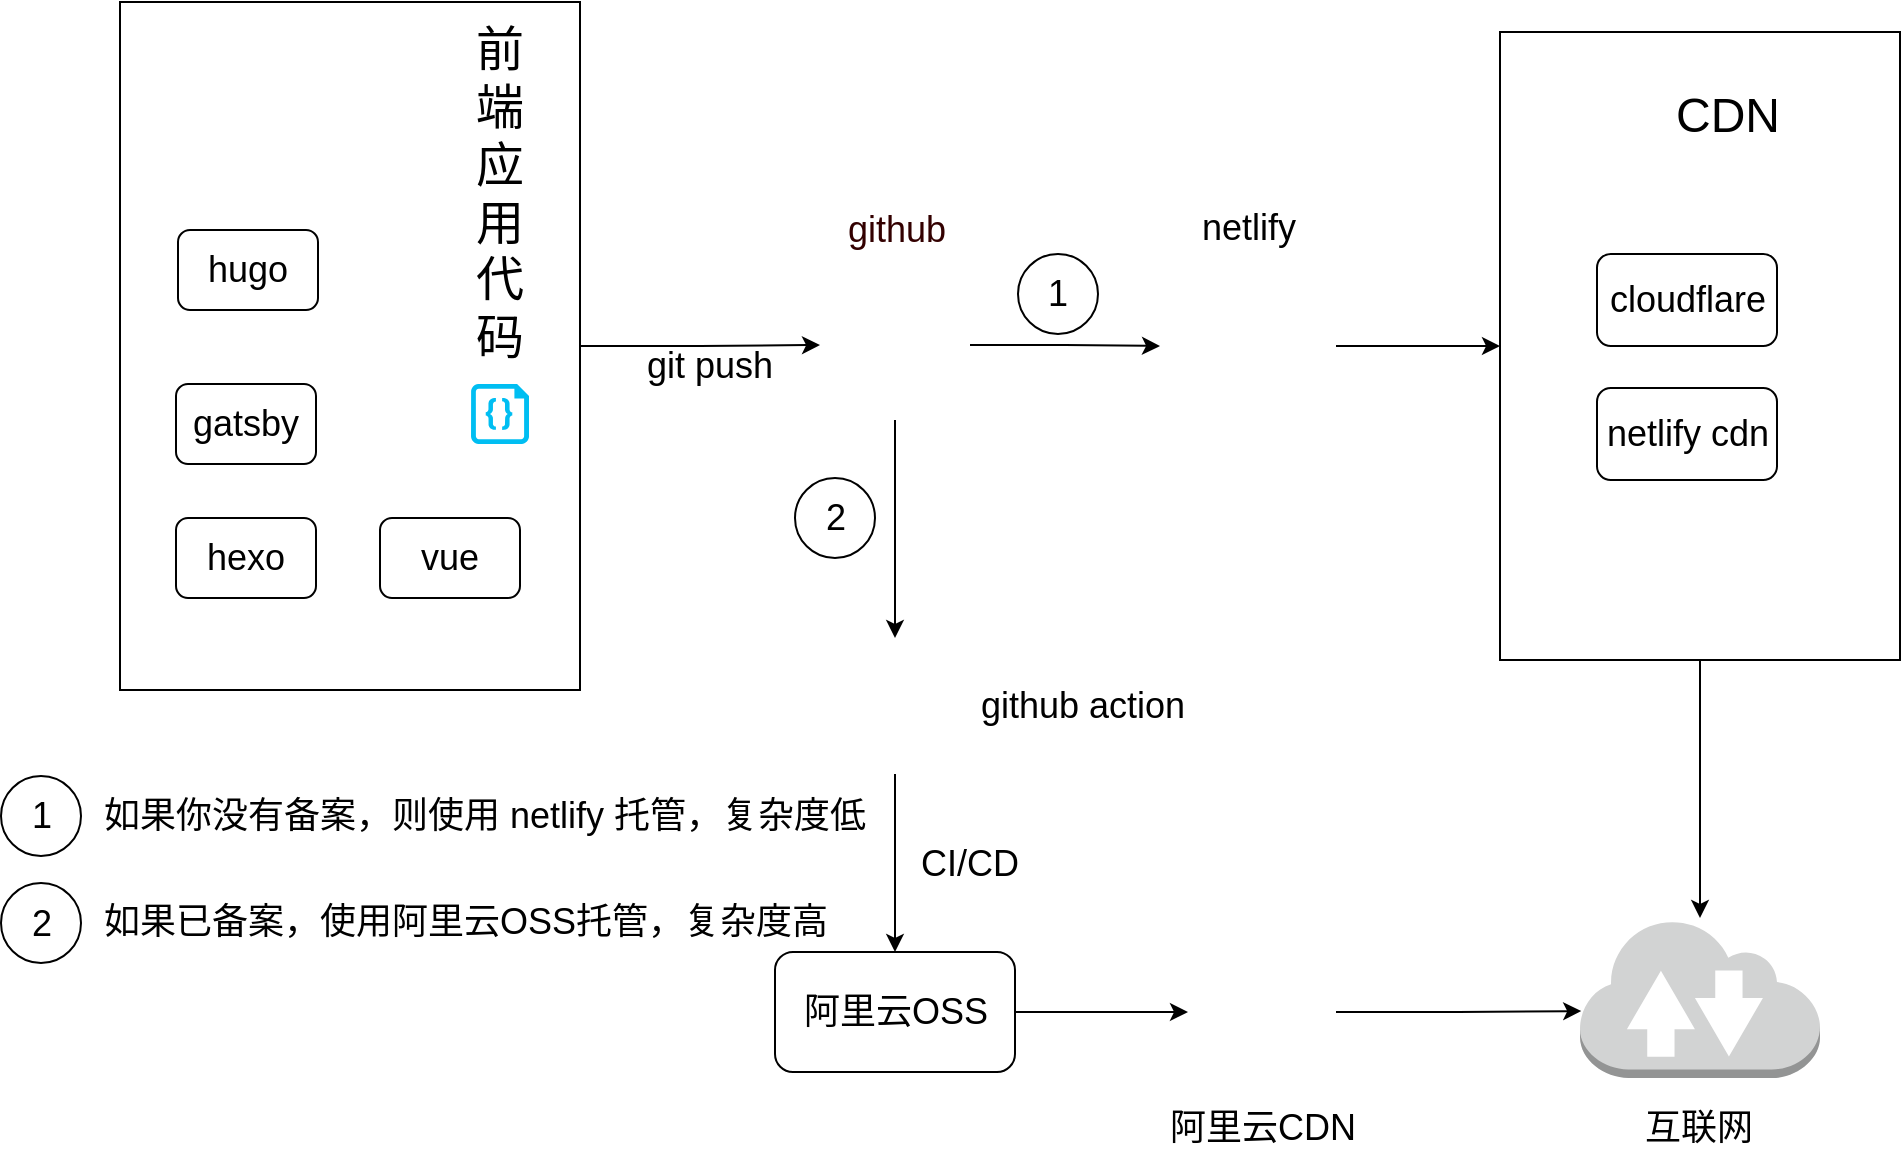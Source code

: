 <mxfile version="12.2.9" type="github" pages="2"><diagram id="lQi_0_H9X7FuWOtR5yGt" name="blog"><mxGraphModel dx="2452" dy="869" grid="1" gridSize="10" guides="1" tooltips="1" connect="1" arrows="1" fold="1" page="1" pageScale="1" pageWidth="827" pageHeight="1169" math="0" shadow="0"><root><mxCell id="0"/><mxCell id="1" parent="0"/><mxCell id="aTuXWHPoaI0MmBF9VbJi-19" style="edgeStyle=orthogonalEdgeStyle;rounded=0;orthogonalLoop=1;jettySize=auto;html=1;exitX=1;exitY=0.5;exitDx=0;exitDy=0;fontColor=#330000;fontSize=18;" edge="1" parent="1" source="aTuXWHPoaI0MmBF9VbJi-8" target="aTuXWHPoaI0MmBF9VbJi-18"><mxGeometry relative="1" as="geometry"/></mxCell><mxCell id="aTuXWHPoaI0MmBF9VbJi-73" style="edgeStyle=orthogonalEdgeStyle;rounded=0;orthogonalLoop=1;jettySize=auto;html=1;exitX=0.5;exitY=1;exitDx=0;exitDy=0;entryX=0.5;entryY=0;entryDx=0;entryDy=0;fontSize=18;fontColor=#000;" edge="1" parent="1" source="aTuXWHPoaI0MmBF9VbJi-8" target="aTuXWHPoaI0MmBF9VbJi-72"><mxGeometry relative="1" as="geometry"/></mxCell><mxCell id="aTuXWHPoaI0MmBF9VbJi-8" value="" style="shape=image;html=1;verticalAlign=top;verticalLabelPosition=bottom;labelBackgroundColor=#ffffff;imageAspect=0;aspect=fixed;image=https://cdn0.iconfinder.com/data/icons/octicons/1024/mark-github-128.png;fontSize=18;fontColor=#330000;" vertex="1" parent="1"><mxGeometry x="310" y="376" width="75" height="75" as="geometry"/></mxCell><mxCell id="aTuXWHPoaI0MmBF9VbJi-28" style="edgeStyle=orthogonalEdgeStyle;rounded=0;orthogonalLoop=1;jettySize=auto;html=1;exitX=1;exitY=0.5;exitDx=0;exitDy=0;entryX=0;entryY=0.5;entryDx=0;entryDy=0;fontSize=18;fontColor=#330000;" edge="1" parent="1" source="aTuXWHPoaI0MmBF9VbJi-18"><mxGeometry relative="1" as="geometry"><mxPoint x="650" y="414" as="targetPoint"/></mxGeometry></mxCell><mxCell id="aTuXWHPoaI0MmBF9VbJi-18" value="" style="shape=image;html=1;verticalAlign=top;verticalLabelPosition=bottom;labelBackgroundColor=#ffffff;imageAspect=0;aspect=fixed;image=https://cdn4.iconfinder.com/data/icons/logos-brands-5/24/netlify-128.png;imageBackground=none;imageBorder=none;fontColor=#330000;fontSize=18;" vertex="1" parent="1"><mxGeometry x="480" y="370" width="88" height="88" as="geometry"/></mxCell><mxCell id="aTuXWHPoaI0MmBF9VbJi-23" value="github" style="text;html=1;align=center;verticalAlign=middle;resizable=0;points=[];;autosize=1;fontSize=18;fontColor=#330000;" vertex="1" parent="1"><mxGeometry x="317.5" y="341" width="60" height="30" as="geometry"/></mxCell><mxCell id="aTuXWHPoaI0MmBF9VbJi-39" style="edgeStyle=orthogonalEdgeStyle;rounded=0;orthogonalLoop=1;jettySize=auto;html=1;exitX=1;exitY=0.5;exitDx=0;exitDy=0;entryX=0;entryY=0.5;entryDx=0;entryDy=0;fontSize=18;fontColor=#FFFF66;" edge="1" parent="1" source="aTuXWHPoaI0MmBF9VbJi-38" target="aTuXWHPoaI0MmBF9VbJi-8"><mxGeometry relative="1" as="geometry"/></mxCell><mxCell id="aTuXWHPoaI0MmBF9VbJi-38" value="" style="rounded=0;whiteSpace=wrap;html=1;fontSize=18;fontColor=#FFFF66;labelBackgroundColor=none;fillColor=none;" vertex="1" parent="1"><mxGeometry x="-40" y="242" width="230" height="344" as="geometry"/></mxCell><mxCell id="aTuXWHPoaI0MmBF9VbJi-40" value="" style="shape=image;html=1;verticalAlign=top;verticalLabelPosition=bottom;labelBackgroundColor=#ffffff;imageAspect=0;aspect=fixed;image=https://cdn4.iconfinder.com/data/icons/logos-3/600/React.js_logo-128.png;fillColor=none;fontSize=18;fontColor=#FFFF66;" vertex="1" parent="1"><mxGeometry x="-10" y="270" width="68" height="68" as="geometry"/></mxCell><mxCell id="aTuXWHPoaI0MmBF9VbJi-42" value="hugo" style="rounded=1;whiteSpace=wrap;html=1;labelBackgroundColor=none;fillColor=none;fontSize=18;fontColor=#000;" vertex="1" parent="1"><mxGeometry x="-11" y="356" width="70" height="40" as="geometry"/></mxCell><mxCell id="aTuXWHPoaI0MmBF9VbJi-44" value="gatsby" style="rounded=1;whiteSpace=wrap;html=1;labelBackgroundColor=none;fillColor=none;fontSize=18;fontColor=#000;" vertex="1" parent="1"><mxGeometry x="-12" y="433" width="70" height="40" as="geometry"/></mxCell><mxCell id="aTuXWHPoaI0MmBF9VbJi-46" value="hexo" style="rounded=1;whiteSpace=wrap;html=1;labelBackgroundColor=none;fillColor=none;fontSize=18;fontColor=#000;" vertex="1" parent="1"><mxGeometry x="-12" y="500" width="70" height="40" as="geometry"/></mxCell><mxCell id="aTuXWHPoaI0MmBF9VbJi-47" value="&lt;font style=&quot;font-size: 24px&quot;&gt;前端应用&lt;br&gt;代码&lt;br&gt;&lt;/font&gt;" style="text;html=1;strokeColor=none;fillColor=none;align=center;verticalAlign=middle;whiteSpace=wrap;rounded=0;labelBackgroundColor=none;fontSize=18;fontColor=#000;" vertex="1" parent="1"><mxGeometry x="130" y="280" width="40" height="116" as="geometry"/></mxCell><mxCell id="aTuXWHPoaI0MmBF9VbJi-48" value="netlify" style="text;html=1;align=center;verticalAlign=middle;resizable=0;points=[];;autosize=1;fontSize=18;fontColor=#000;" vertex="1" parent="1"><mxGeometry x="494" y="340" width="60" height="30" as="geometry"/></mxCell><mxCell id="aTuXWHPoaI0MmBF9VbJi-50" value="" style="shape=image;html=1;verticalAlign=top;verticalLabelPosition=bottom;labelBackgroundColor=#ffffff;imageAspect=0;aspect=fixed;image=https://cdn2.iconfinder.com/data/icons/whcompare-servers-web-hosting/50/cdn-128.png;fillColor=none;fontSize=18;fontColor=#000;" vertex="1" parent="1"><mxGeometry x="670" y="270" width="57" height="57" as="geometry"/></mxCell><mxCell id="aTuXWHPoaI0MmBF9VbJi-51" value="" style="verticalLabelPosition=bottom;html=1;verticalAlign=top;align=center;strokeColor=none;fillColor=#00BEF2;shape=mxgraph.azure.code_file;pointerEvents=1;labelBackgroundColor=none;fontSize=18;fontColor=#000;" vertex="1" parent="1"><mxGeometry x="135.5" y="433" width="29" height="30" as="geometry"/></mxCell><mxCell id="aTuXWHPoaI0MmBF9VbJi-63" style="edgeStyle=orthogonalEdgeStyle;rounded=0;orthogonalLoop=1;jettySize=auto;html=1;exitX=0.5;exitY=1;exitDx=0;exitDy=0;fontSize=18;fontColor=#000;" edge="1" parent="1" source="aTuXWHPoaI0MmBF9VbJi-54" target="aTuXWHPoaI0MmBF9VbJi-62"><mxGeometry relative="1" as="geometry"/></mxCell><mxCell id="aTuXWHPoaI0MmBF9VbJi-54" value="" style="rounded=0;whiteSpace=wrap;html=1;labelBackgroundColor=none;fillColor=none;fontSize=18;fontColor=#000;" vertex="1" parent="1"><mxGeometry x="650" y="257" width="200" height="314" as="geometry"/></mxCell><mxCell id="aTuXWHPoaI0MmBF9VbJi-57" value="&lt;font style=&quot;font-size: 24px&quot;&gt;CDN&lt;/font&gt;" style="text;html=1;strokeColor=none;fillColor=none;align=center;verticalAlign=middle;whiteSpace=wrap;rounded=0;labelBackgroundColor=none;fontSize=18;fontColor=#000;" vertex="1" parent="1"><mxGeometry x="744" y="288.5" width="40" height="20" as="geometry"/></mxCell><mxCell id="aTuXWHPoaI0MmBF9VbJi-59" value="cloudflare" style="rounded=1;whiteSpace=wrap;html=1;labelBackgroundColor=none;fillColor=none;fontSize=18;fontColor=#000;" vertex="1" parent="1"><mxGeometry x="698.5" y="368" width="90" height="46" as="geometry"/></mxCell><mxCell id="aTuXWHPoaI0MmBF9VbJi-61" value="netlify cdn" style="rounded=1;whiteSpace=wrap;html=1;labelBackgroundColor=none;fillColor=none;fontSize=18;fontColor=#000;" vertex="1" parent="1"><mxGeometry x="698.5" y="435" width="90" height="46" as="geometry"/></mxCell><mxCell id="aTuXWHPoaI0MmBF9VbJi-62" value="" style="outlineConnect=0;dashed=0;verticalLabelPosition=bottom;verticalAlign=top;align=center;html=1;shape=mxgraph.aws3.internet_2;fillColor=#D2D3D3;gradientColor=none;labelBackgroundColor=none;fontSize=18;fontColor=#000;" vertex="1" parent="1"><mxGeometry x="690" y="700" width="120" height="80" as="geometry"/></mxCell><mxCell id="aTuXWHPoaI0MmBF9VbJi-64" value="互联网" style="text;html=1;align=center;verticalAlign=middle;resizable=0;points=[];;autosize=1;fontSize=18;fontColor=#000;" vertex="1" parent="1"><mxGeometry x="714" y="790" width="70" height="30" as="geometry"/></mxCell><mxCell id="aTuXWHPoaI0MmBF9VbJi-65" value="vue" style="rounded=1;whiteSpace=wrap;html=1;labelBackgroundColor=none;fillColor=none;fontSize=18;fontColor=#000;" vertex="1" parent="1"><mxGeometry x="90" y="500" width="70" height="40" as="geometry"/></mxCell><mxCell id="aTuXWHPoaI0MmBF9VbJi-66" value="" style="shape=image;html=1;verticalAlign=top;verticalLabelPosition=bottom;labelBackgroundColor=#ffffff;imageAspect=0;aspect=fixed;image=https://cdn2.iconfinder.com/data/icons/designer-skills/128/angular-128.png;fillColor=none;fontSize=18;fontColor=#000;" vertex="1" parent="1"><mxGeometry x="59" y="271" width="66" height="66" as="geometry"/></mxCell><mxCell id="aTuXWHPoaI0MmBF9VbJi-67" value="git push" style="text;html=1;strokeColor=none;fillColor=none;align=center;verticalAlign=middle;whiteSpace=wrap;rounded=0;labelBackgroundColor=none;fontSize=18;fontColor=#000;" vertex="1" parent="1"><mxGeometry x="220" y="414" width="70" height="20" as="geometry"/></mxCell><mxCell id="aTuXWHPoaI0MmBF9VbJi-69" style="edgeStyle=orthogonalEdgeStyle;rounded=0;orthogonalLoop=1;jettySize=auto;html=1;exitX=0.5;exitY=1;exitDx=0;exitDy=0;fontSize=18;fontColor=#000;" edge="1" parent="1"><mxGeometry relative="1" as="geometry"><mxPoint x="603" y="444" as="sourcePoint"/><mxPoint x="603" y="444" as="targetPoint"/></mxGeometry></mxCell><mxCell id="aTuXWHPoaI0MmBF9VbJi-81" style="edgeStyle=orthogonalEdgeStyle;rounded=0;orthogonalLoop=1;jettySize=auto;html=1;exitX=0.5;exitY=1;exitDx=0;exitDy=0;entryX=0.5;entryY=0;entryDx=0;entryDy=0;fontSize=18;fontColor=#000;" edge="1" parent="1" source="aTuXWHPoaI0MmBF9VbJi-72" target="aTuXWHPoaI0MmBF9VbJi-75"><mxGeometry relative="1" as="geometry"/></mxCell><mxCell id="aTuXWHPoaI0MmBF9VbJi-72" value="" style="shape=image;html=1;verticalAlign=top;verticalLabelPosition=bottom;labelBackgroundColor=#ffffff;imageAspect=0;aspect=fixed;image=https://cdn2.iconfinder.com/data/icons/social-icons-33/128/Github-128.png;fillColor=none;fontSize=18;fontColor=#000;" vertex="1" parent="1"><mxGeometry x="313.5" y="560" width="68" height="68" as="geometry"/></mxCell><mxCell id="aTuXWHPoaI0MmBF9VbJi-80" style="edgeStyle=orthogonalEdgeStyle;rounded=0;orthogonalLoop=1;jettySize=auto;html=1;exitX=1;exitY=0.5;exitDx=0;exitDy=0;entryX=0;entryY=0.5;entryDx=0;entryDy=0;fontSize=18;fontColor=#000;" edge="1" parent="1" source="aTuXWHPoaI0MmBF9VbJi-75" target="aTuXWHPoaI0MmBF9VbJi-77"><mxGeometry relative="1" as="geometry"/></mxCell><mxCell id="aTuXWHPoaI0MmBF9VbJi-75" value="阿里云OSS" style="rounded=1;whiteSpace=wrap;html=1;labelBackgroundColor=none;fillColor=none;fontSize=18;fontColor=#000;" vertex="1" parent="1"><mxGeometry x="287.5" y="717" width="120" height="60" as="geometry"/></mxCell><mxCell id="aTuXWHPoaI0MmBF9VbJi-79" style="edgeStyle=orthogonalEdgeStyle;rounded=0;orthogonalLoop=1;jettySize=auto;html=1;exitX=1;exitY=0.5;exitDx=0;exitDy=0;entryX=0.005;entryY=0.582;entryDx=0;entryDy=0;entryPerimeter=0;fontSize=18;fontColor=#000;" edge="1" parent="1" source="aTuXWHPoaI0MmBF9VbJi-77" target="aTuXWHPoaI0MmBF9VbJi-62"><mxGeometry relative="1" as="geometry"/></mxCell><mxCell id="aTuXWHPoaI0MmBF9VbJi-77" value="" style="shape=image;html=1;verticalAlign=top;verticalLabelPosition=bottom;labelBackgroundColor=#ffffff;imageAspect=0;aspect=fixed;image=https://cdn2.iconfinder.com/data/icons/whcompare-servers-web-hosting/50/cdn-128.png;fillColor=none;fontSize=18;fontColor=#000;" vertex="1" parent="1"><mxGeometry x="494" y="710" width="74" height="74" as="geometry"/></mxCell><mxCell id="aTuXWHPoaI0MmBF9VbJi-78" value="阿里云CDN" style="text;html=1;align=center;verticalAlign=middle;resizable=0;points=[];;autosize=1;fontSize=18;fontColor=#000;" vertex="1" parent="1"><mxGeometry x="476" y="790" width="110" height="30" as="geometry"/></mxCell><mxCell id="aTuXWHPoaI0MmBF9VbJi-83" value="CI/CD" style="text;html=1;strokeColor=none;fillColor=none;align=center;verticalAlign=middle;whiteSpace=wrap;rounded=0;labelBackgroundColor=none;fontSize=18;fontColor=#000;" vertex="1" parent="1"><mxGeometry x="350" y="662.5" width="70" height="20" as="geometry"/></mxCell><mxCell id="aTuXWHPoaI0MmBF9VbJi-85" value="github action" style="text;html=1;strokeColor=none;fillColor=none;align=center;verticalAlign=middle;whiteSpace=wrap;rounded=0;labelBackgroundColor=none;fontSize=18;fontColor=#000;" vertex="1" parent="1"><mxGeometry x="389" y="584" width="105" height="20" as="geometry"/></mxCell><mxCell id="CbnCcUPq5SWO0b2t8xQ_-2" value="1" style="ellipse;whiteSpace=wrap;html=1;aspect=fixed;labelBackgroundColor=none;fillColor=none;fontSize=18;fontColor=#000;" vertex="1" parent="1"><mxGeometry x="-99.5" y="629" width="40" height="40" as="geometry"/></mxCell><mxCell id="CbnCcUPq5SWO0b2t8xQ_-3" value="1" style="ellipse;whiteSpace=wrap;html=1;aspect=fixed;labelBackgroundColor=none;fillColor=none;fontSize=18;fontColor=#000;" vertex="1" parent="1"><mxGeometry x="409" y="368" width="40" height="40" as="geometry"/></mxCell><mxCell id="CbnCcUPq5SWO0b2t8xQ_-4" value="2" style="ellipse;whiteSpace=wrap;html=1;aspect=fixed;labelBackgroundColor=none;fillColor=none;fontSize=18;fontColor=#000;" vertex="1" parent="1"><mxGeometry x="297.5" y="480" width="40" height="40" as="geometry"/></mxCell><mxCell id="CbnCcUPq5SWO0b2t8xQ_-6" value="2" style="ellipse;whiteSpace=wrap;html=1;aspect=fixed;labelBackgroundColor=none;fillColor=none;fontSize=18;fontColor=#000;" vertex="1" parent="1"><mxGeometry x="-99.5" y="682.5" width="40" height="40" as="geometry"/></mxCell><mxCell id="CbnCcUPq5SWO0b2t8xQ_-7" value="如果你没有备案，则使用 netlify 托管，复杂度低" style="text;html=1;align=left;verticalAlign=middle;resizable=0;points=[];;autosize=1;fontSize=18;fontColor=#000;" vertex="1" parent="1"><mxGeometry x="-50" y="634" width="400" height="30" as="geometry"/></mxCell><mxCell id="CbnCcUPq5SWO0b2t8xQ_-9" value="如果已备案，使用阿里云OSS托管，复杂度高" style="text;html=1;align=left;verticalAlign=middle;resizable=0;points=[];;autosize=1;fontSize=18;fontColor=#000;" vertex="1" parent="1"><mxGeometry x="-50" y="687" width="380" height="30" as="geometry"/></mxCell></root></mxGraphModel></diagram><diagram id="o2aC6LgIlzgsHoIQIF_O" name="Page-2"><mxGraphModel dx="1625" dy="869" grid="1" gridSize="10" guides="1" tooltips="1" connect="1" arrows="1" fold="1" page="1" pageScale="1" pageWidth="827" pageHeight="1169" math="0" shadow="0"><root><mxCell id="QSkTJV25n5eIt6WLgpcH-0"/><mxCell id="QSkTJV25n5eIt6WLgpcH-1" parent="QSkTJV25n5eIt6WLgpcH-0"/></root></mxGraphModel></diagram></mxfile>